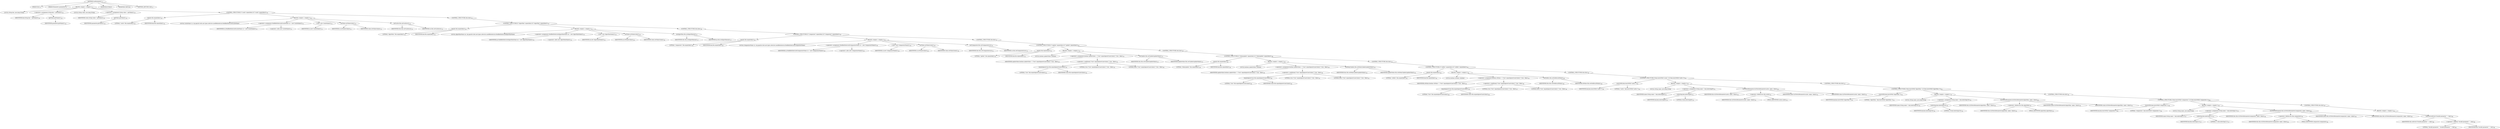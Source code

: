 digraph "useParameter" {  
"1255" [label = <(METHOD,useParameter)<SUB>717</SUB>> ]
"65" [label = <(PARAM,this)<SUB>717</SUB>> ]
"1256" [label = <(PARAM,Parameter parameter)<SUB>717</SUB>> ]
"1257" [label = <(BLOCK,&lt;empty&gt;,&lt;empty&gt;)<SUB>717</SUB>> ]
"1258" [label = <(LOCAL,String key: java.lang.String)> ]
"1259" [label = <(&lt;operator&gt;.assignment,String key = getName())<SUB>718</SUB>> ]
"1260" [label = <(IDENTIFIER,key,String key = getName())<SUB>718</SUB>> ]
"1261" [label = <(getName,getName())<SUB>718</SUB>> ]
"1262" [label = <(IDENTIFIER,parameter,getName())<SUB>718</SUB>> ]
"1263" [label = <(LOCAL,String value: java.lang.String)> ]
"1264" [label = <(&lt;operator&gt;.assignment,String value = getValue())<SUB>719</SUB>> ]
"1265" [label = <(IDENTIFIER,value,String value = getValue())<SUB>719</SUB>> ]
"1266" [label = <(getValue,getValue())<SUB>719</SUB>> ]
"1267" [label = <(IDENTIFIER,parameter,getValue())<SUB>719</SUB>> ]
"1268" [label = <(CONTROL_STRUCTURE,if (&quot;cache&quot;.equals(key)),if (&quot;cache&quot;.equals(key)))<SUB>720</SUB>> ]
"1269" [label = <(equals,this.equals(key))<SUB>720</SUB>> ]
"1270" [label = <(LITERAL,&quot;cache&quot;,this.equals(key))<SUB>720</SUB>> ]
"1271" [label = <(IDENTIFIER,key,this.equals(key))<SUB>720</SUB>> ]
"1272" [label = <(BLOCK,&lt;empty&gt;,&lt;empty&gt;)<SUB>720</SUB>> ]
"63" [label = <(LOCAL,CacheName cn: org.apache.tools.ant.types.selectors.modifiedselector.ModifiedSelector$CacheName)> ]
"1273" [label = <(&lt;operator&gt;.assignment,ModifiedSelector$CacheName cn = new CacheName())<SUB>721</SUB>> ]
"1274" [label = <(IDENTIFIER,cn,ModifiedSelector$CacheName cn = new CacheName())<SUB>721</SUB>> ]
"1275" [label = <(&lt;operator&gt;.alloc,new CacheName())<SUB>721</SUB>> ]
"1276" [label = <(&lt;init&gt;,new CacheName())<SUB>721</SUB>> ]
"62" [label = <(IDENTIFIER,cn,new CacheName())<SUB>721</SUB>> ]
"1277" [label = <(setValue,setValue(value))<SUB>722</SUB>> ]
"1278" [label = <(IDENTIFIER,cn,setValue(value))<SUB>722</SUB>> ]
"1279" [label = <(IDENTIFIER,value,setValue(value))<SUB>722</SUB>> ]
"1280" [label = <(setCache,this.setCache(cn))<SUB>723</SUB>> ]
"64" [label = <(IDENTIFIER,this,this.setCache(cn))<SUB>723</SUB>> ]
"1281" [label = <(IDENTIFIER,cn,this.setCache(cn))<SUB>723</SUB>> ]
"1282" [label = <(CONTROL_STRUCTURE,else,else)<SUB>724</SUB>> ]
"1283" [label = <(CONTROL_STRUCTURE,if (&quot;algorithm&quot;.equals(key)),if (&quot;algorithm&quot;.equals(key)))<SUB>724</SUB>> ]
"1284" [label = <(equals,this.equals(key))<SUB>724</SUB>> ]
"1285" [label = <(LITERAL,&quot;algorithm&quot;,this.equals(key))<SUB>724</SUB>> ]
"1286" [label = <(IDENTIFIER,key,this.equals(key))<SUB>724</SUB>> ]
"1287" [label = <(BLOCK,&lt;empty&gt;,&lt;empty&gt;)<SUB>724</SUB>> ]
"67" [label = <(LOCAL,AlgorithmName an: org.apache.tools.ant.types.selectors.modifiedselector.ModifiedSelector$AlgorithmName)> ]
"1288" [label = <(&lt;operator&gt;.assignment,ModifiedSelector$AlgorithmName an = new AlgorithmName())<SUB>725</SUB>> ]
"1289" [label = <(IDENTIFIER,an,ModifiedSelector$AlgorithmName an = new AlgorithmName())<SUB>725</SUB>> ]
"1290" [label = <(&lt;operator&gt;.alloc,new AlgorithmName())<SUB>725</SUB>> ]
"1291" [label = <(&lt;init&gt;,new AlgorithmName())<SUB>725</SUB>> ]
"66" [label = <(IDENTIFIER,an,new AlgorithmName())<SUB>725</SUB>> ]
"1292" [label = <(setValue,setValue(value))<SUB>726</SUB>> ]
"1293" [label = <(IDENTIFIER,an,setValue(value))<SUB>726</SUB>> ]
"1294" [label = <(IDENTIFIER,value,setValue(value))<SUB>726</SUB>> ]
"1295" [label = <(setAlgorithm,this.setAlgorithm(an))<SUB>727</SUB>> ]
"68" [label = <(IDENTIFIER,this,this.setAlgorithm(an))<SUB>727</SUB>> ]
"1296" [label = <(IDENTIFIER,an,this.setAlgorithm(an))<SUB>727</SUB>> ]
"1297" [label = <(CONTROL_STRUCTURE,else,else)<SUB>728</SUB>> ]
"1298" [label = <(CONTROL_STRUCTURE,if (&quot;comparator&quot;.equals(key)),if (&quot;comparator&quot;.equals(key)))<SUB>728</SUB>> ]
"1299" [label = <(equals,this.equals(key))<SUB>728</SUB>> ]
"1300" [label = <(LITERAL,&quot;comparator&quot;,this.equals(key))<SUB>728</SUB>> ]
"1301" [label = <(IDENTIFIER,key,this.equals(key))<SUB>728</SUB>> ]
"1302" [label = <(BLOCK,&lt;empty&gt;,&lt;empty&gt;)<SUB>728</SUB>> ]
"70" [label = <(LOCAL,ComparatorName cn: org.apache.tools.ant.types.selectors.modifiedselector.ModifiedSelector$ComparatorName)> ]
"1303" [label = <(&lt;operator&gt;.assignment,ModifiedSelector$ComparatorName cn = new ComparatorName())<SUB>729</SUB>> ]
"1304" [label = <(IDENTIFIER,cn,ModifiedSelector$ComparatorName cn = new ComparatorName())<SUB>729</SUB>> ]
"1305" [label = <(&lt;operator&gt;.alloc,new ComparatorName())<SUB>729</SUB>> ]
"1306" [label = <(&lt;init&gt;,new ComparatorName())<SUB>729</SUB>> ]
"69" [label = <(IDENTIFIER,cn,new ComparatorName())<SUB>729</SUB>> ]
"1307" [label = <(setValue,setValue(value))<SUB>730</SUB>> ]
"1308" [label = <(IDENTIFIER,cn,setValue(value))<SUB>730</SUB>> ]
"1309" [label = <(IDENTIFIER,value,setValue(value))<SUB>730</SUB>> ]
"1310" [label = <(setComparator,this.setComparator(cn))<SUB>731</SUB>> ]
"71" [label = <(IDENTIFIER,this,this.setComparator(cn))<SUB>731</SUB>> ]
"1311" [label = <(IDENTIFIER,cn,this.setComparator(cn))<SUB>731</SUB>> ]
"1312" [label = <(CONTROL_STRUCTURE,else,else)<SUB>732</SUB>> ]
"1313" [label = <(CONTROL_STRUCTURE,if (&quot;update&quot;.equals(key)),if (&quot;update&quot;.equals(key)))<SUB>732</SUB>> ]
"1314" [label = <(equals,this.equals(key))<SUB>732</SUB>> ]
"1315" [label = <(LITERAL,&quot;update&quot;,this.equals(key))<SUB>732</SUB>> ]
"1316" [label = <(IDENTIFIER,key,this.equals(key))<SUB>732</SUB>> ]
"1317" [label = <(BLOCK,&lt;empty&gt;,&lt;empty&gt;)<SUB>732</SUB>> ]
"1318" [label = <(LOCAL,boolean updateValue: boolean)> ]
"1319" [label = <(&lt;operator&gt;.assignment,boolean updateValue = (&quot;true&quot;.equalsIgnoreCase(value)) ? true : false)<SUB>733</SUB>> ]
"1320" [label = <(IDENTIFIER,updateValue,boolean updateValue = (&quot;true&quot;.equalsIgnoreCase(value)) ? true : false)<SUB>733</SUB>> ]
"1321" [label = <(&lt;operator&gt;.conditional,(&quot;true&quot;.equalsIgnoreCase(value)) ? true : false)<SUB>734</SUB>> ]
"1322" [label = <(equalsIgnoreCase,this.equalsIgnoreCase(value))<SUB>734</SUB>> ]
"1323" [label = <(LITERAL,&quot;true&quot;,this.equalsIgnoreCase(value))<SUB>734</SUB>> ]
"1324" [label = <(IDENTIFIER,value,this.equalsIgnoreCase(value))<SUB>734</SUB>> ]
"1325" [label = <(LITERAL,true,(&quot;true&quot;.equalsIgnoreCase(value)) ? true : false)<SUB>735</SUB>> ]
"1326" [label = <(LITERAL,false,(&quot;true&quot;.equalsIgnoreCase(value)) ? true : false)<SUB>736</SUB>> ]
"1327" [label = <(setUpdate,this.setUpdate(updateValue))<SUB>737</SUB>> ]
"72" [label = <(IDENTIFIER,this,this.setUpdate(updateValue))<SUB>737</SUB>> ]
"1328" [label = <(IDENTIFIER,updateValue,this.setUpdate(updateValue))<SUB>737</SUB>> ]
"1329" [label = <(CONTROL_STRUCTURE,else,else)<SUB>738</SUB>> ]
"1330" [label = <(CONTROL_STRUCTURE,if (&quot;delayupdate&quot;.equals(key)),if (&quot;delayupdate&quot;.equals(key)))<SUB>738</SUB>> ]
"1331" [label = <(equals,this.equals(key))<SUB>738</SUB>> ]
"1332" [label = <(LITERAL,&quot;delayupdate&quot;,this.equals(key))<SUB>738</SUB>> ]
"1333" [label = <(IDENTIFIER,key,this.equals(key))<SUB>738</SUB>> ]
"1334" [label = <(BLOCK,&lt;empty&gt;,&lt;empty&gt;)<SUB>738</SUB>> ]
"1335" [label = <(LOCAL,boolean updateValue: boolean)> ]
"1336" [label = <(&lt;operator&gt;.assignment,boolean updateValue = (&quot;true&quot;.equalsIgnoreCase(value)) ? true : false)<SUB>739</SUB>> ]
"1337" [label = <(IDENTIFIER,updateValue,boolean updateValue = (&quot;true&quot;.equalsIgnoreCase(value)) ? true : false)<SUB>739</SUB>> ]
"1338" [label = <(&lt;operator&gt;.conditional,(&quot;true&quot;.equalsIgnoreCase(value)) ? true : false)<SUB>740</SUB>> ]
"1339" [label = <(equalsIgnoreCase,this.equalsIgnoreCase(value))<SUB>740</SUB>> ]
"1340" [label = <(LITERAL,&quot;true&quot;,this.equalsIgnoreCase(value))<SUB>740</SUB>> ]
"1341" [label = <(IDENTIFIER,value,this.equalsIgnoreCase(value))<SUB>740</SUB>> ]
"1342" [label = <(LITERAL,true,(&quot;true&quot;.equalsIgnoreCase(value)) ? true : false)<SUB>741</SUB>> ]
"1343" [label = <(LITERAL,false,(&quot;true&quot;.equalsIgnoreCase(value)) ? true : false)<SUB>742</SUB>> ]
"1344" [label = <(setDelayUpdate,this.setDelayUpdate(updateValue))<SUB>743</SUB>> ]
"73" [label = <(IDENTIFIER,this,this.setDelayUpdate(updateValue))<SUB>743</SUB>> ]
"1345" [label = <(IDENTIFIER,updateValue,this.setDelayUpdate(updateValue))<SUB>743</SUB>> ]
"1346" [label = <(CONTROL_STRUCTURE,else,else)<SUB>744</SUB>> ]
"1347" [label = <(CONTROL_STRUCTURE,if (&quot;seldirs&quot;.equals(key)),if (&quot;seldirs&quot;.equals(key)))<SUB>744</SUB>> ]
"1348" [label = <(equals,this.equals(key))<SUB>744</SUB>> ]
"1349" [label = <(LITERAL,&quot;seldirs&quot;,this.equals(key))<SUB>744</SUB>> ]
"1350" [label = <(IDENTIFIER,key,this.equals(key))<SUB>744</SUB>> ]
"1351" [label = <(BLOCK,&lt;empty&gt;,&lt;empty&gt;)<SUB>744</SUB>> ]
"1352" [label = <(LOCAL,boolean sdValue: boolean)> ]
"1353" [label = <(&lt;operator&gt;.assignment,boolean sdValue = (&quot;true&quot;.equalsIgnoreCase(value)) ? true : false)<SUB>745</SUB>> ]
"1354" [label = <(IDENTIFIER,sdValue,boolean sdValue = (&quot;true&quot;.equalsIgnoreCase(value)) ? true : false)<SUB>745</SUB>> ]
"1355" [label = <(&lt;operator&gt;.conditional,(&quot;true&quot;.equalsIgnoreCase(value)) ? true : false)<SUB>746</SUB>> ]
"1356" [label = <(equalsIgnoreCase,this.equalsIgnoreCase(value))<SUB>746</SUB>> ]
"1357" [label = <(LITERAL,&quot;true&quot;,this.equalsIgnoreCase(value))<SUB>746</SUB>> ]
"1358" [label = <(IDENTIFIER,value,this.equalsIgnoreCase(value))<SUB>746</SUB>> ]
"1359" [label = <(LITERAL,true,(&quot;true&quot;.equalsIgnoreCase(value)) ? true : false)<SUB>747</SUB>> ]
"1360" [label = <(LITERAL,false,(&quot;true&quot;.equalsIgnoreCase(value)) ? true : false)<SUB>748</SUB>> ]
"1361" [label = <(setSeldirs,this.setSeldirs(sdValue))<SUB>749</SUB>> ]
"74" [label = <(IDENTIFIER,this,this.setSeldirs(sdValue))<SUB>749</SUB>> ]
"1362" [label = <(IDENTIFIER,sdValue,this.setSeldirs(sdValue))<SUB>749</SUB>> ]
"1363" [label = <(CONTROL_STRUCTURE,else,else)<SUB>750</SUB>> ]
"1364" [label = <(CONTROL_STRUCTURE,if (key.startsWith(&quot;cache.&quot;)),if (key.startsWith(&quot;cache.&quot;)))<SUB>750</SUB>> ]
"1365" [label = <(startsWith,key.startsWith(&quot;cache.&quot;))<SUB>750</SUB>> ]
"1366" [label = <(IDENTIFIER,key,key.startsWith(&quot;cache.&quot;))<SUB>750</SUB>> ]
"1367" [label = <(LITERAL,&quot;cache.&quot;,key.startsWith(&quot;cache.&quot;))<SUB>750</SUB>> ]
"1368" [label = <(BLOCK,&lt;empty&gt;,&lt;empty&gt;)<SUB>750</SUB>> ]
"1369" [label = <(LOCAL,String name: java.lang.String)> ]
"1370" [label = <(&lt;operator&gt;.assignment,String name = key.substring(6))<SUB>751</SUB>> ]
"1371" [label = <(IDENTIFIER,name,String name = key.substring(6))<SUB>751</SUB>> ]
"1372" [label = <(substring,key.substring(6))<SUB>751</SUB>> ]
"1373" [label = <(IDENTIFIER,key,key.substring(6))<SUB>751</SUB>> ]
"1374" [label = <(LITERAL,6,key.substring(6))<SUB>751</SUB>> ]
"1375" [label = <(tryToSetAParameter,tryToSetAParameter(cache, name, value))<SUB>752</SUB>> ]
"75" [label = <(IDENTIFIER,this,tryToSetAParameter(cache, name, value))<SUB>752</SUB>> ]
"1376" [label = <(&lt;operator&gt;.fieldAccess,this.cache)<SUB>752</SUB>> ]
"1377" [label = <(IDENTIFIER,this,tryToSetAParameter(cache, name, value))<SUB>752</SUB>> ]
"1378" [label = <(FIELD_IDENTIFIER,cache,cache)<SUB>752</SUB>> ]
"1379" [label = <(IDENTIFIER,name,tryToSetAParameter(cache, name, value))<SUB>752</SUB>> ]
"1380" [label = <(IDENTIFIER,value,tryToSetAParameter(cache, name, value))<SUB>752</SUB>> ]
"1381" [label = <(CONTROL_STRUCTURE,else,else)<SUB>753</SUB>> ]
"1382" [label = <(CONTROL_STRUCTURE,if (key.startsWith(&quot;algorithm.&quot;)),if (key.startsWith(&quot;algorithm.&quot;)))<SUB>753</SUB>> ]
"1383" [label = <(startsWith,key.startsWith(&quot;algorithm.&quot;))<SUB>753</SUB>> ]
"1384" [label = <(IDENTIFIER,key,key.startsWith(&quot;algorithm.&quot;))<SUB>753</SUB>> ]
"1385" [label = <(LITERAL,&quot;algorithm.&quot;,key.startsWith(&quot;algorithm.&quot;))<SUB>753</SUB>> ]
"1386" [label = <(BLOCK,&lt;empty&gt;,&lt;empty&gt;)<SUB>753</SUB>> ]
"1387" [label = <(LOCAL,String name: java.lang.String)> ]
"1388" [label = <(&lt;operator&gt;.assignment,String name = key.substring(10))<SUB>754</SUB>> ]
"1389" [label = <(IDENTIFIER,name,String name = key.substring(10))<SUB>754</SUB>> ]
"1390" [label = <(substring,key.substring(10))<SUB>754</SUB>> ]
"1391" [label = <(IDENTIFIER,key,key.substring(10))<SUB>754</SUB>> ]
"1392" [label = <(LITERAL,10,key.substring(10))<SUB>754</SUB>> ]
"1393" [label = <(tryToSetAParameter,tryToSetAParameter(algorithm, name, value))<SUB>755</SUB>> ]
"76" [label = <(IDENTIFIER,this,tryToSetAParameter(algorithm, name, value))<SUB>755</SUB>> ]
"1394" [label = <(&lt;operator&gt;.fieldAccess,this.algorithm)<SUB>755</SUB>> ]
"1395" [label = <(IDENTIFIER,this,tryToSetAParameter(algorithm, name, value))<SUB>755</SUB>> ]
"1396" [label = <(FIELD_IDENTIFIER,algorithm,algorithm)<SUB>755</SUB>> ]
"1397" [label = <(IDENTIFIER,name,tryToSetAParameter(algorithm, name, value))<SUB>755</SUB>> ]
"1398" [label = <(IDENTIFIER,value,tryToSetAParameter(algorithm, name, value))<SUB>755</SUB>> ]
"1399" [label = <(CONTROL_STRUCTURE,else,else)<SUB>756</SUB>> ]
"1400" [label = <(CONTROL_STRUCTURE,if (key.startsWith(&quot;comparator.&quot;)),if (key.startsWith(&quot;comparator.&quot;)))<SUB>756</SUB>> ]
"1401" [label = <(startsWith,key.startsWith(&quot;comparator.&quot;))<SUB>756</SUB>> ]
"1402" [label = <(IDENTIFIER,key,key.startsWith(&quot;comparator.&quot;))<SUB>756</SUB>> ]
"1403" [label = <(LITERAL,&quot;comparator.&quot;,key.startsWith(&quot;comparator.&quot;))<SUB>756</SUB>> ]
"1404" [label = <(BLOCK,&lt;empty&gt;,&lt;empty&gt;)<SUB>756</SUB>> ]
"1405" [label = <(LOCAL,String name: java.lang.String)> ]
"1406" [label = <(&lt;operator&gt;.assignment,String name = key.substring(11))<SUB>757</SUB>> ]
"1407" [label = <(IDENTIFIER,name,String name = key.substring(11))<SUB>757</SUB>> ]
"1408" [label = <(substring,key.substring(11))<SUB>757</SUB>> ]
"1409" [label = <(IDENTIFIER,key,key.substring(11))<SUB>757</SUB>> ]
"1410" [label = <(LITERAL,11,key.substring(11))<SUB>757</SUB>> ]
"1411" [label = <(tryToSetAParameter,this.tryToSetAParameter(comparator, name, value))<SUB>758</SUB>> ]
"77" [label = <(IDENTIFIER,this,this.tryToSetAParameter(comparator, name, value))<SUB>758</SUB>> ]
"1412" [label = <(&lt;operator&gt;.fieldAccess,this.comparator)<SUB>758</SUB>> ]
"1413" [label = <(IDENTIFIER,this,this.tryToSetAParameter(comparator, name, value))<SUB>758</SUB>> ]
"1414" [label = <(FIELD_IDENTIFIER,comparator,comparator)<SUB>758</SUB>> ]
"1415" [label = <(IDENTIFIER,name,this.tryToSetAParameter(comparator, name, value))<SUB>758</SUB>> ]
"1416" [label = <(IDENTIFIER,value,this.tryToSetAParameter(comparator, name, value))<SUB>758</SUB>> ]
"1417" [label = <(CONTROL_STRUCTURE,else,else)<SUB>759</SUB>> ]
"1418" [label = <(BLOCK,&lt;empty&gt;,&lt;empty&gt;)<SUB>759</SUB>> ]
"1419" [label = <(setError,setError(&quot;Invalid parameter &quot; + key))<SUB>760</SUB>> ]
"78" [label = <(IDENTIFIER,this,setError(&quot;Invalid parameter &quot; + key))<SUB>760</SUB>> ]
"1420" [label = <(&lt;operator&gt;.addition,&quot;Invalid parameter &quot; + key)<SUB>760</SUB>> ]
"1421" [label = <(LITERAL,&quot;Invalid parameter &quot;,&quot;Invalid parameter &quot; + key)<SUB>760</SUB>> ]
"1422" [label = <(IDENTIFIER,key,&quot;Invalid parameter &quot; + key)<SUB>760</SUB>> ]
"1423" [label = <(MODIFIER,PUBLIC)> ]
"1424" [label = <(MODIFIER,VIRTUAL)> ]
"1425" [label = <(METHOD_RETURN,void)<SUB>717</SUB>> ]
  "1255" -> "65" 
  "1255" -> "1256" 
  "1255" -> "1257" 
  "1255" -> "1423" 
  "1255" -> "1424" 
  "1255" -> "1425" 
  "1257" -> "1258" 
  "1257" -> "1259" 
  "1257" -> "1263" 
  "1257" -> "1264" 
  "1257" -> "1268" 
  "1259" -> "1260" 
  "1259" -> "1261" 
  "1261" -> "1262" 
  "1264" -> "1265" 
  "1264" -> "1266" 
  "1266" -> "1267" 
  "1268" -> "1269" 
  "1268" -> "1272" 
  "1268" -> "1282" 
  "1269" -> "1270" 
  "1269" -> "1271" 
  "1272" -> "63" 
  "1272" -> "1273" 
  "1272" -> "1276" 
  "1272" -> "1277" 
  "1272" -> "1280" 
  "1273" -> "1274" 
  "1273" -> "1275" 
  "1276" -> "62" 
  "1277" -> "1278" 
  "1277" -> "1279" 
  "1280" -> "64" 
  "1280" -> "1281" 
  "1282" -> "1283" 
  "1283" -> "1284" 
  "1283" -> "1287" 
  "1283" -> "1297" 
  "1284" -> "1285" 
  "1284" -> "1286" 
  "1287" -> "67" 
  "1287" -> "1288" 
  "1287" -> "1291" 
  "1287" -> "1292" 
  "1287" -> "1295" 
  "1288" -> "1289" 
  "1288" -> "1290" 
  "1291" -> "66" 
  "1292" -> "1293" 
  "1292" -> "1294" 
  "1295" -> "68" 
  "1295" -> "1296" 
  "1297" -> "1298" 
  "1298" -> "1299" 
  "1298" -> "1302" 
  "1298" -> "1312" 
  "1299" -> "1300" 
  "1299" -> "1301" 
  "1302" -> "70" 
  "1302" -> "1303" 
  "1302" -> "1306" 
  "1302" -> "1307" 
  "1302" -> "1310" 
  "1303" -> "1304" 
  "1303" -> "1305" 
  "1306" -> "69" 
  "1307" -> "1308" 
  "1307" -> "1309" 
  "1310" -> "71" 
  "1310" -> "1311" 
  "1312" -> "1313" 
  "1313" -> "1314" 
  "1313" -> "1317" 
  "1313" -> "1329" 
  "1314" -> "1315" 
  "1314" -> "1316" 
  "1317" -> "1318" 
  "1317" -> "1319" 
  "1317" -> "1327" 
  "1319" -> "1320" 
  "1319" -> "1321" 
  "1321" -> "1322" 
  "1321" -> "1325" 
  "1321" -> "1326" 
  "1322" -> "1323" 
  "1322" -> "1324" 
  "1327" -> "72" 
  "1327" -> "1328" 
  "1329" -> "1330" 
  "1330" -> "1331" 
  "1330" -> "1334" 
  "1330" -> "1346" 
  "1331" -> "1332" 
  "1331" -> "1333" 
  "1334" -> "1335" 
  "1334" -> "1336" 
  "1334" -> "1344" 
  "1336" -> "1337" 
  "1336" -> "1338" 
  "1338" -> "1339" 
  "1338" -> "1342" 
  "1338" -> "1343" 
  "1339" -> "1340" 
  "1339" -> "1341" 
  "1344" -> "73" 
  "1344" -> "1345" 
  "1346" -> "1347" 
  "1347" -> "1348" 
  "1347" -> "1351" 
  "1347" -> "1363" 
  "1348" -> "1349" 
  "1348" -> "1350" 
  "1351" -> "1352" 
  "1351" -> "1353" 
  "1351" -> "1361" 
  "1353" -> "1354" 
  "1353" -> "1355" 
  "1355" -> "1356" 
  "1355" -> "1359" 
  "1355" -> "1360" 
  "1356" -> "1357" 
  "1356" -> "1358" 
  "1361" -> "74" 
  "1361" -> "1362" 
  "1363" -> "1364" 
  "1364" -> "1365" 
  "1364" -> "1368" 
  "1364" -> "1381" 
  "1365" -> "1366" 
  "1365" -> "1367" 
  "1368" -> "1369" 
  "1368" -> "1370" 
  "1368" -> "1375" 
  "1370" -> "1371" 
  "1370" -> "1372" 
  "1372" -> "1373" 
  "1372" -> "1374" 
  "1375" -> "75" 
  "1375" -> "1376" 
  "1375" -> "1379" 
  "1375" -> "1380" 
  "1376" -> "1377" 
  "1376" -> "1378" 
  "1381" -> "1382" 
  "1382" -> "1383" 
  "1382" -> "1386" 
  "1382" -> "1399" 
  "1383" -> "1384" 
  "1383" -> "1385" 
  "1386" -> "1387" 
  "1386" -> "1388" 
  "1386" -> "1393" 
  "1388" -> "1389" 
  "1388" -> "1390" 
  "1390" -> "1391" 
  "1390" -> "1392" 
  "1393" -> "76" 
  "1393" -> "1394" 
  "1393" -> "1397" 
  "1393" -> "1398" 
  "1394" -> "1395" 
  "1394" -> "1396" 
  "1399" -> "1400" 
  "1400" -> "1401" 
  "1400" -> "1404" 
  "1400" -> "1417" 
  "1401" -> "1402" 
  "1401" -> "1403" 
  "1404" -> "1405" 
  "1404" -> "1406" 
  "1404" -> "1411" 
  "1406" -> "1407" 
  "1406" -> "1408" 
  "1408" -> "1409" 
  "1408" -> "1410" 
  "1411" -> "77" 
  "1411" -> "1412" 
  "1411" -> "1415" 
  "1411" -> "1416" 
  "1412" -> "1413" 
  "1412" -> "1414" 
  "1417" -> "1418" 
  "1418" -> "1419" 
  "1419" -> "78" 
  "1419" -> "1420" 
  "1420" -> "1421" 
  "1420" -> "1422" 
}
